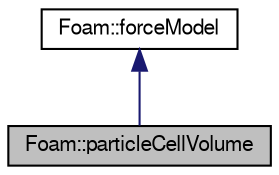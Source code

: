 digraph "Foam::particleCellVolume"
{
  edge [fontname="FreeSans",fontsize="10",labelfontname="FreeSans",labelfontsize="10"];
  node [fontname="FreeSans",fontsize="10",shape=record];
  Node1 [label="Foam::particleCellVolume",height=0.2,width=0.4,color="black", fillcolor="grey75", style="filled" fontcolor="black"];
  Node2 -> Node1 [dir="back",color="midnightblue",fontsize="10",style="solid",fontname="FreeSans"];
  Node2 [label="Foam::forceModel",height=0.2,width=0.4,color="black", fillcolor="white", style="filled",URL="$classFoam_1_1forceModel.html"];
}
